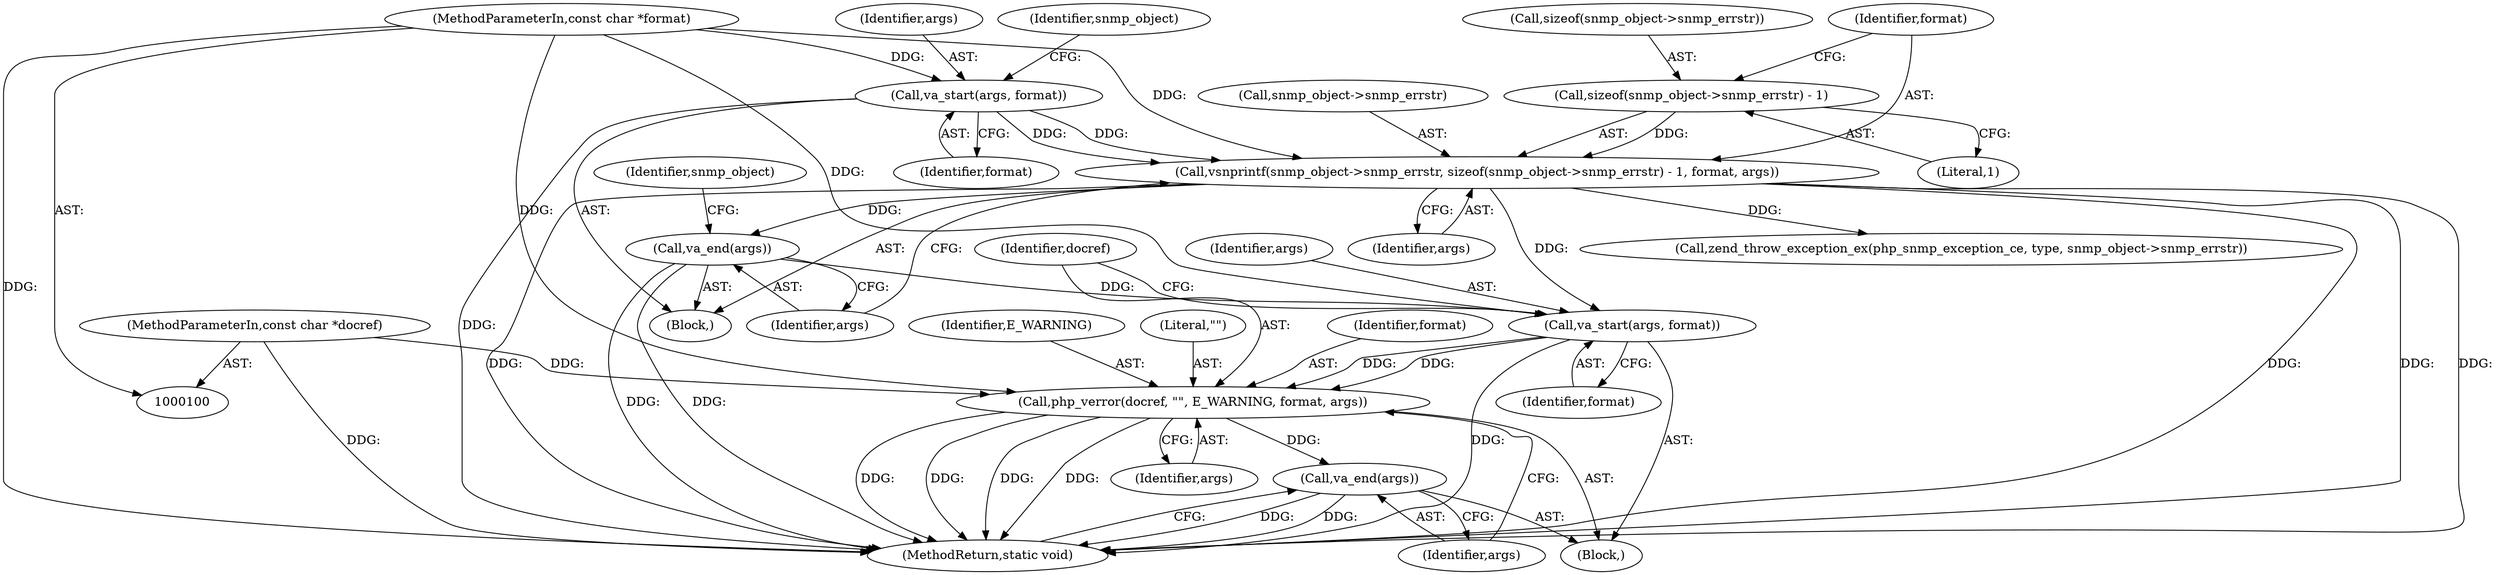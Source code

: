 digraph "0_php_6e25966544fb1d2f3d7596e060ce9c9269bbdcf8@pointer" {
"1000182" [label="(Call,php_verror(docref, \"\", E_WARNING, format, args))"];
"1000102" [label="(MethodParameterIn,const char *docref)"];
"1000179" [label="(Call,va_start(args, format))"];
"1000149" [label="(Call,va_end(args))"];
"1000137" [label="(Call,vsnprintf(snmp_object->snmp_errstr, sizeof(snmp_object->snmp_errstr) - 1, format, args))"];
"1000141" [label="(Call,sizeof(snmp_object->snmp_errstr) - 1)"];
"1000134" [label="(Call,va_start(args, format))"];
"1000104" [label="(MethodParameterIn,const char *format)"];
"1000188" [label="(Call,va_end(args))"];
"1000138" [label="(Call,snmp_object->snmp_errstr)"];
"1000104" [label="(MethodParameterIn,const char *format)"];
"1000153" [label="(Identifier,snmp_object)"];
"1000185" [label="(Identifier,E_WARNING)"];
"1000187" [label="(Identifier,args)"];
"1000179" [label="(Call,va_start(args, format))"];
"1000148" [label="(Identifier,args)"];
"1000147" [label="(Identifier,format)"];
"1000183" [label="(Identifier,docref)"];
"1000178" [label="(Block,)"];
"1000146" [label="(Literal,1)"];
"1000180" [label="(Identifier,args)"];
"1000171" [label="(Call,zend_throw_exception_ex(php_snmp_exception_ce, type, snmp_object->snmp_errstr))"];
"1000137" [label="(Call,vsnprintf(snmp_object->snmp_errstr, sizeof(snmp_object->snmp_errstr) - 1, format, args))"];
"1000135" [label="(Identifier,args)"];
"1000150" [label="(Identifier,args)"];
"1000102" [label="(MethodParameterIn,const char *docref)"];
"1000133" [label="(Block,)"];
"1000188" [label="(Call,va_end(args))"];
"1000136" [label="(Identifier,format)"];
"1000181" [label="(Identifier,format)"];
"1000149" [label="(Call,va_end(args))"];
"1000184" [label="(Literal,\"\")"];
"1000142" [label="(Call,sizeof(snmp_object->snmp_errstr))"];
"1000139" [label="(Identifier,snmp_object)"];
"1000182" [label="(Call,php_verror(docref, \"\", E_WARNING, format, args))"];
"1000141" [label="(Call,sizeof(snmp_object->snmp_errstr) - 1)"];
"1000189" [label="(Identifier,args)"];
"1000186" [label="(Identifier,format)"];
"1000190" [label="(MethodReturn,static void)"];
"1000134" [label="(Call,va_start(args, format))"];
"1000182" -> "1000178"  [label="AST: "];
"1000182" -> "1000187"  [label="CFG: "];
"1000183" -> "1000182"  [label="AST: "];
"1000184" -> "1000182"  [label="AST: "];
"1000185" -> "1000182"  [label="AST: "];
"1000186" -> "1000182"  [label="AST: "];
"1000187" -> "1000182"  [label="AST: "];
"1000189" -> "1000182"  [label="CFG: "];
"1000182" -> "1000190"  [label="DDG: "];
"1000182" -> "1000190"  [label="DDG: "];
"1000182" -> "1000190"  [label="DDG: "];
"1000182" -> "1000190"  [label="DDG: "];
"1000102" -> "1000182"  [label="DDG: "];
"1000179" -> "1000182"  [label="DDG: "];
"1000179" -> "1000182"  [label="DDG: "];
"1000104" -> "1000182"  [label="DDG: "];
"1000182" -> "1000188"  [label="DDG: "];
"1000102" -> "1000100"  [label="AST: "];
"1000102" -> "1000190"  [label="DDG: "];
"1000179" -> "1000178"  [label="AST: "];
"1000179" -> "1000181"  [label="CFG: "];
"1000180" -> "1000179"  [label="AST: "];
"1000181" -> "1000179"  [label="AST: "];
"1000183" -> "1000179"  [label="CFG: "];
"1000179" -> "1000190"  [label="DDG: "];
"1000149" -> "1000179"  [label="DDG: "];
"1000137" -> "1000179"  [label="DDG: "];
"1000104" -> "1000179"  [label="DDG: "];
"1000149" -> "1000133"  [label="AST: "];
"1000149" -> "1000150"  [label="CFG: "];
"1000150" -> "1000149"  [label="AST: "];
"1000153" -> "1000149"  [label="CFG: "];
"1000149" -> "1000190"  [label="DDG: "];
"1000149" -> "1000190"  [label="DDG: "];
"1000137" -> "1000149"  [label="DDG: "];
"1000137" -> "1000133"  [label="AST: "];
"1000137" -> "1000148"  [label="CFG: "];
"1000138" -> "1000137"  [label="AST: "];
"1000141" -> "1000137"  [label="AST: "];
"1000147" -> "1000137"  [label="AST: "];
"1000148" -> "1000137"  [label="AST: "];
"1000150" -> "1000137"  [label="CFG: "];
"1000137" -> "1000190"  [label="DDG: "];
"1000137" -> "1000190"  [label="DDG: "];
"1000137" -> "1000190"  [label="DDG: "];
"1000137" -> "1000190"  [label="DDG: "];
"1000141" -> "1000137"  [label="DDG: "];
"1000134" -> "1000137"  [label="DDG: "];
"1000134" -> "1000137"  [label="DDG: "];
"1000104" -> "1000137"  [label="DDG: "];
"1000137" -> "1000171"  [label="DDG: "];
"1000141" -> "1000146"  [label="CFG: "];
"1000142" -> "1000141"  [label="AST: "];
"1000146" -> "1000141"  [label="AST: "];
"1000147" -> "1000141"  [label="CFG: "];
"1000134" -> "1000133"  [label="AST: "];
"1000134" -> "1000136"  [label="CFG: "];
"1000135" -> "1000134"  [label="AST: "];
"1000136" -> "1000134"  [label="AST: "];
"1000139" -> "1000134"  [label="CFG: "];
"1000134" -> "1000190"  [label="DDG: "];
"1000104" -> "1000134"  [label="DDG: "];
"1000104" -> "1000100"  [label="AST: "];
"1000104" -> "1000190"  [label="DDG: "];
"1000188" -> "1000178"  [label="AST: "];
"1000188" -> "1000189"  [label="CFG: "];
"1000189" -> "1000188"  [label="AST: "];
"1000190" -> "1000188"  [label="CFG: "];
"1000188" -> "1000190"  [label="DDG: "];
"1000188" -> "1000190"  [label="DDG: "];
}
